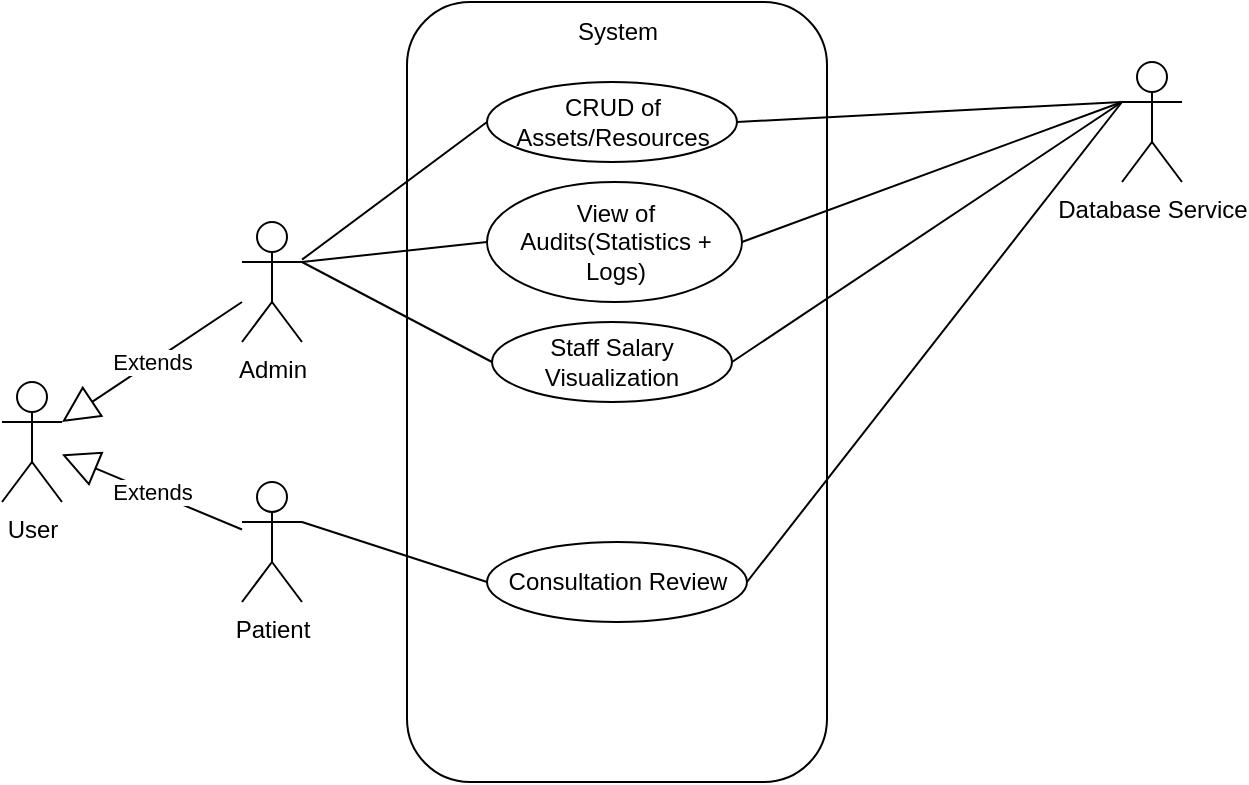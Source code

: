 <mxfile version="26.0.16">
  <diagram name="Page-1" id="lc4TZR0ulsQA_QCjUhmr">
    <mxGraphModel dx="875" dy="472" grid="1" gridSize="10" guides="1" tooltips="1" connect="1" arrows="1" fold="1" page="1" pageScale="1" pageWidth="850" pageHeight="1100" math="0" shadow="0">
      <root>
        <mxCell id="0" />
        <mxCell id="1" parent="0" />
        <mxCell id="qnmXf5epQ5ePsx4cK6Up-1" value="User" style="shape=umlActor;verticalLabelPosition=bottom;verticalAlign=top;html=1;outlineConnect=0;" vertex="1" parent="1">
          <mxGeometry x="30" y="490" width="30" height="60" as="geometry" />
        </mxCell>
        <mxCell id="qnmXf5epQ5ePsx4cK6Up-2" value="Admin" style="shape=umlActor;verticalLabelPosition=bottom;verticalAlign=top;html=1;outlineConnect=0;" vertex="1" parent="1">
          <mxGeometry x="150" y="410" width="30" height="60" as="geometry" />
        </mxCell>
        <mxCell id="qnmXf5epQ5ePsx4cK6Up-3" value="&lt;div&gt;Patient&lt;/div&gt;" style="shape=umlActor;verticalLabelPosition=bottom;verticalAlign=top;html=1;outlineConnect=0;" vertex="1" parent="1">
          <mxGeometry x="150" y="540" width="30" height="60" as="geometry" />
        </mxCell>
        <mxCell id="qnmXf5epQ5ePsx4cK6Up-10" value="Extends" style="endArrow=block;endSize=16;endFill=0;html=1;rounded=0;" edge="1" parent="1" source="qnmXf5epQ5ePsx4cK6Up-3" target="qnmXf5epQ5ePsx4cK6Up-1">
          <mxGeometry width="160" relative="1" as="geometry">
            <mxPoint x="250" y="560" as="sourcePoint" />
            <mxPoint x="410" y="560" as="targetPoint" />
          </mxGeometry>
        </mxCell>
        <mxCell id="qnmXf5epQ5ePsx4cK6Up-11" value="Extends" style="endArrow=block;endSize=16;endFill=0;html=1;rounded=0;" edge="1" parent="1" source="qnmXf5epQ5ePsx4cK6Up-2" target="qnmXf5epQ5ePsx4cK6Up-1">
          <mxGeometry width="160" relative="1" as="geometry">
            <mxPoint x="160" y="574" as="sourcePoint" />
            <mxPoint x="70" y="536" as="targetPoint" />
          </mxGeometry>
        </mxCell>
        <mxCell id="qnmXf5epQ5ePsx4cK6Up-12" value="" style="rounded=1;whiteSpace=wrap;html=1;" vertex="1" parent="1">
          <mxGeometry x="232.5" y="300" width="210" height="390" as="geometry" />
        </mxCell>
        <mxCell id="qnmXf5epQ5ePsx4cK6Up-13" value="CRUD of Assets/Resources" style="ellipse;whiteSpace=wrap;html=1;" vertex="1" parent="1">
          <mxGeometry x="272.5" y="340" width="125" height="40" as="geometry" />
        </mxCell>
        <mxCell id="qnmXf5epQ5ePsx4cK6Up-16" value="" style="endArrow=none;html=1;rounded=0;entryX=0;entryY=0.5;entryDx=0;entryDy=0;" edge="1" parent="1" source="qnmXf5epQ5ePsx4cK6Up-2" target="qnmXf5epQ5ePsx4cK6Up-13">
          <mxGeometry width="50" height="50" relative="1" as="geometry">
            <mxPoint x="280" y="570" as="sourcePoint" />
            <mxPoint x="180" y="390" as="targetPoint" />
          </mxGeometry>
        </mxCell>
        <mxCell id="qnmXf5epQ5ePsx4cK6Up-18" value="View of Audits(Statistics + Logs)" style="ellipse;whiteSpace=wrap;html=1;" vertex="1" parent="1">
          <mxGeometry x="272.5" y="390" width="127.5" height="60" as="geometry" />
        </mxCell>
        <mxCell id="qnmXf5epQ5ePsx4cK6Up-19" value="" style="endArrow=none;html=1;rounded=0;entryX=0;entryY=0.5;entryDx=0;entryDy=0;" edge="1" parent="1" target="qnmXf5epQ5ePsx4cK6Up-18">
          <mxGeometry width="50" height="50" relative="1" as="geometry">
            <mxPoint x="180" y="430" as="sourcePoint" />
            <mxPoint x="330" y="520" as="targetPoint" />
          </mxGeometry>
        </mxCell>
        <mxCell id="qnmXf5epQ5ePsx4cK6Up-20" value="Staff Salary Visualization" style="ellipse;whiteSpace=wrap;html=1;" vertex="1" parent="1">
          <mxGeometry x="275" y="460" width="120" height="40" as="geometry" />
        </mxCell>
        <mxCell id="qnmXf5epQ5ePsx4cK6Up-21" value="" style="endArrow=none;html=1;rounded=0;entryX=0;entryY=0.5;entryDx=0;entryDy=0;" edge="1" parent="1" target="qnmXf5epQ5ePsx4cK6Up-20">
          <mxGeometry width="50" height="50" relative="1" as="geometry">
            <mxPoint x="180" y="430" as="sourcePoint" />
            <mxPoint x="330" y="520" as="targetPoint" />
          </mxGeometry>
        </mxCell>
        <mxCell id="qnmXf5epQ5ePsx4cK6Up-22" value="Consultation Review" style="ellipse;whiteSpace=wrap;html=1;" vertex="1" parent="1">
          <mxGeometry x="272.5" y="570" width="130" height="40" as="geometry" />
        </mxCell>
        <mxCell id="qnmXf5epQ5ePsx4cK6Up-23" value="" style="endArrow=none;html=1;rounded=0;exitX=1;exitY=0.333;exitDx=0;exitDy=0;exitPerimeter=0;entryX=0;entryY=0.5;entryDx=0;entryDy=0;" edge="1" parent="1" source="qnmXf5epQ5ePsx4cK6Up-3" target="qnmXf5epQ5ePsx4cK6Up-22">
          <mxGeometry width="50" height="50" relative="1" as="geometry">
            <mxPoint x="280" y="570" as="sourcePoint" />
            <mxPoint x="330" y="520" as="targetPoint" />
          </mxGeometry>
        </mxCell>
        <mxCell id="qnmXf5epQ5ePsx4cK6Up-24" value="System" style="text;html=1;align=center;verticalAlign=middle;whiteSpace=wrap;rounded=0;" vertex="1" parent="1">
          <mxGeometry x="307.5" y="300" width="60" height="30" as="geometry" />
        </mxCell>
        <mxCell id="qnmXf5epQ5ePsx4cK6Up-26" value="Database Service" style="shape=umlActor;verticalLabelPosition=bottom;verticalAlign=top;html=1;outlineConnect=0;" vertex="1" parent="1">
          <mxGeometry x="590" y="330" width="30" height="60" as="geometry" />
        </mxCell>
        <mxCell id="qnmXf5epQ5ePsx4cK6Up-27" value="" style="endArrow=none;html=1;rounded=0;exitX=1;exitY=0.5;exitDx=0;exitDy=0;entryX=0;entryY=0.333;entryDx=0;entryDy=0;entryPerimeter=0;" edge="1" parent="1" source="qnmXf5epQ5ePsx4cK6Up-13" target="qnmXf5epQ5ePsx4cK6Up-26">
          <mxGeometry width="50" height="50" relative="1" as="geometry">
            <mxPoint x="280" y="530" as="sourcePoint" />
            <mxPoint x="330" y="480" as="targetPoint" />
          </mxGeometry>
        </mxCell>
        <mxCell id="qnmXf5epQ5ePsx4cK6Up-28" value="" style="endArrow=none;html=1;rounded=0;entryX=1;entryY=0.5;entryDx=0;entryDy=0;exitX=0;exitY=0.333;exitDx=0;exitDy=0;exitPerimeter=0;" edge="1" parent="1" source="qnmXf5epQ5ePsx4cK6Up-26" target="qnmXf5epQ5ePsx4cK6Up-18">
          <mxGeometry width="50" height="50" relative="1" as="geometry">
            <mxPoint x="280" y="530" as="sourcePoint" />
            <mxPoint x="330" y="480" as="targetPoint" />
          </mxGeometry>
        </mxCell>
        <mxCell id="qnmXf5epQ5ePsx4cK6Up-29" value="" style="endArrow=none;html=1;rounded=0;entryX=1;entryY=0.5;entryDx=0;entryDy=0;" edge="1" parent="1" target="qnmXf5epQ5ePsx4cK6Up-20">
          <mxGeometry width="50" height="50" relative="1" as="geometry">
            <mxPoint x="590" y="350" as="sourcePoint" />
            <mxPoint x="330" y="480" as="targetPoint" />
          </mxGeometry>
        </mxCell>
        <mxCell id="qnmXf5epQ5ePsx4cK6Up-30" value="" style="endArrow=none;html=1;rounded=0;exitX=1;exitY=0.5;exitDx=0;exitDy=0;" edge="1" parent="1" source="qnmXf5epQ5ePsx4cK6Up-22">
          <mxGeometry width="50" height="50" relative="1" as="geometry">
            <mxPoint x="280" y="530" as="sourcePoint" />
            <mxPoint x="590" y="350" as="targetPoint" />
          </mxGeometry>
        </mxCell>
      </root>
    </mxGraphModel>
  </diagram>
</mxfile>
